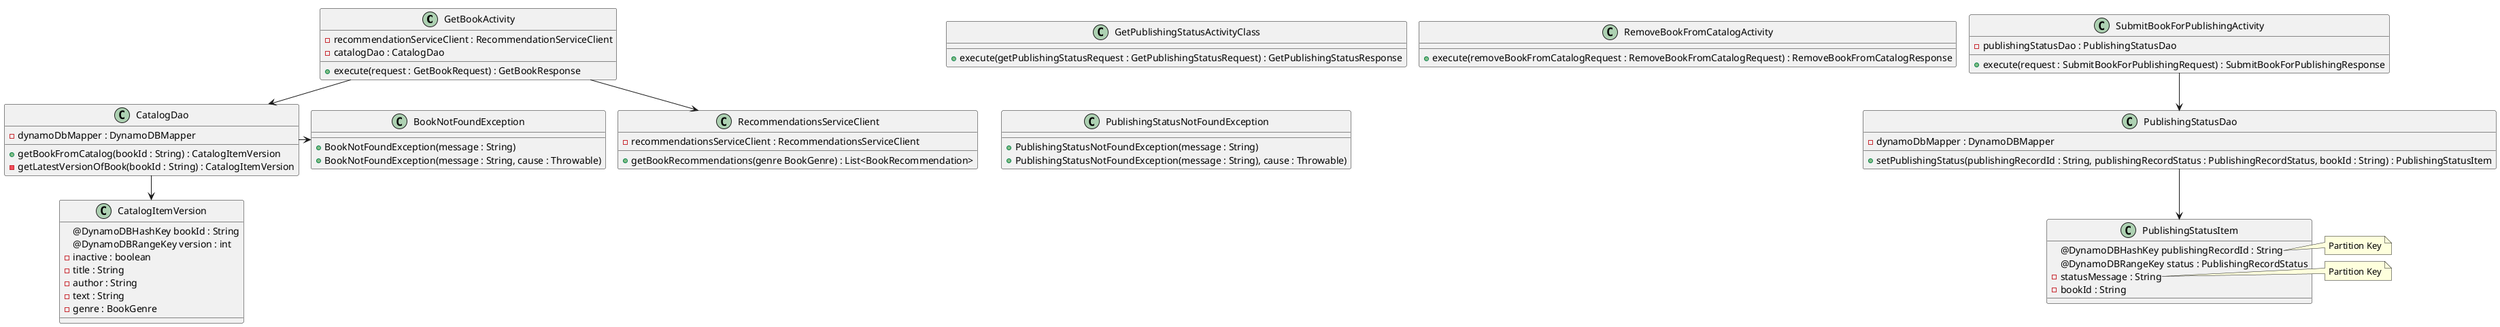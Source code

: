 @startuml
!pragma layout smetana

class GetBookActivity {
    - recommendationServiceClient : RecommendationServiceClient
    - catalogDao : CatalogDao

    + execute(request : GetBookRequest) : GetBookResponse
}

class CatalogDao {
    - dynamoDbMapper : DynamoDBMapper

    + getBookFromCatalog(bookId : String) : CatalogItemVersion
    - getLatestVersionOfBook(bookId : String) : CatalogItemVersion
}

class CatalogItemVersion {
    @DynamoDBHashKey bookId : String
    @DynamoDBRangeKey version : int
    - inactive : boolean
    - title : String
    - author : String
    - text : String
    - genre : BookGenre
}

class RecommendationsServiceClient {
    - recommendationsServiceClient : RecommendationsServiceClient

    + getBookRecommendations(genre BookGenre) : List<BookRecommendation>
}

class GetPublishingStatusActivityClass {
    + execute(getPublishingStatusRequest : GetPublishingStatusRequest) : GetPublishingStatusResponse
}

class RemoveBookFromCatalogActivity {
    + execute(removeBookFromCatalogRequest : RemoveBookFromCatalogRequest) : RemoveBookFromCatalogResponse
}

class SubmitBookForPublishingActivity {
    - publishingStatusDao : PublishingStatusDao

    + execute(request : SubmitBookForPublishingRequest) : SubmitBookForPublishingResponse
}

class PublishingStatusDao {
    - dynamoDbMapper : DynamoDBMapper

    + setPublishingStatus(publishingRecordId : String, publishingRecordStatus : PublishingRecordStatus, bookId : String) : PublishingStatusItem
}

class PublishingStatusItem {
    @DynamoDBHashKey publishingRecordId : String
    @DynamoDBRangeKey status : PublishingRecordStatus
    - statusMessage : String
    - bookId : String
}

note right of PublishingStatusItem::publishingRecordId
  Partition Key
end note

note right of PublishingStatusItem::status
  Partition Key
end note

class BookNotFoundException {
    + BookNotFoundException(message : String)
    + BookNotFoundException(message : String, cause : Throwable)
}

class PublishingStatusNotFoundException {
    + PublishingStatusNotFoundException(message : String)
    + PublishingStatusNotFoundException(message : String), cause : Throwable)
}

GetBookActivity --> CatalogDao
GetBookActivity --> RecommendationsServiceClient

SubmitBookForPublishingActivity --> PublishingStatusDao

CatalogDao --> CatalogItemVersion
CatalogDao -> BookNotFoundException

PublishingStatusDao --> PublishingStatusItem

@enduml